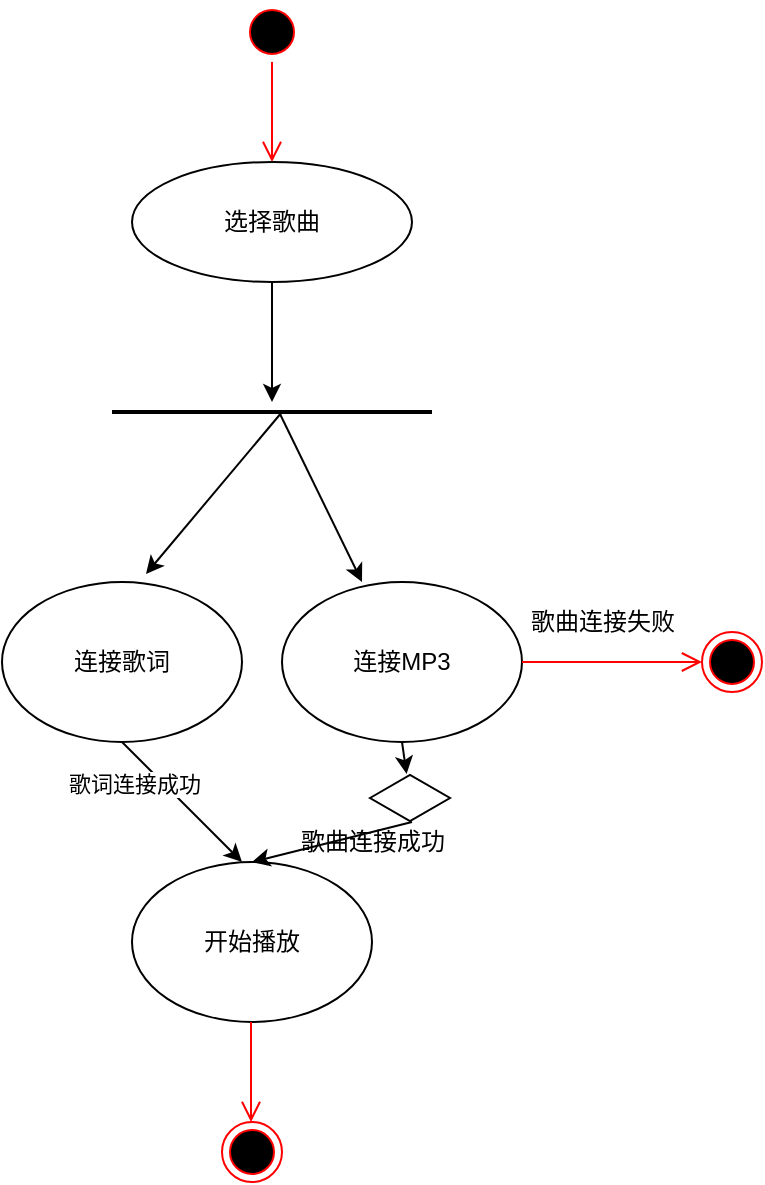 <mxfile version="13.7.9" type="device"><diagram id="H5e_yUrh65kpXrWNjtjq" name="第 1 页"><mxGraphModel dx="782" dy="497" grid="1" gridSize="10" guides="1" tooltips="1" connect="1" arrows="1" fold="1" page="1" pageScale="1" pageWidth="827" pageHeight="1169" math="0" shadow="0"><root><mxCell id="0"/><mxCell id="1" parent="0"/><mxCell id="rJSxol2zHpGSDclOwGdT-1" value="" style="ellipse;html=1;shape=startState;fillColor=#000000;strokeColor=#ff0000;" vertex="1" parent="1"><mxGeometry x="310" y="80" width="30" height="30" as="geometry"/></mxCell><mxCell id="rJSxol2zHpGSDclOwGdT-2" value="" style="edgeStyle=orthogonalEdgeStyle;html=1;verticalAlign=bottom;endArrow=open;endSize=8;strokeColor=#ff0000;" edge="1" source="rJSxol2zHpGSDclOwGdT-1" parent="1"><mxGeometry relative="1" as="geometry"><mxPoint x="325" y="160" as="targetPoint"/></mxGeometry></mxCell><mxCell id="rJSxol2zHpGSDclOwGdT-3" value="选择歌曲" style="ellipse;whiteSpace=wrap;html=1;" vertex="1" parent="1"><mxGeometry x="255" y="160" width="140" height="60" as="geometry"/></mxCell><mxCell id="rJSxol2zHpGSDclOwGdT-9" value="" style="line;strokeWidth=2;html=1;" vertex="1" parent="1"><mxGeometry x="245" y="280" width="160" height="10" as="geometry"/></mxCell><mxCell id="rJSxol2zHpGSDclOwGdT-12" value="" style="endArrow=classic;html=1;exitX=0.5;exitY=1;exitDx=0;exitDy=0;" edge="1" parent="1" source="rJSxol2zHpGSDclOwGdT-3" target="rJSxol2zHpGSDclOwGdT-9"><mxGeometry width="50" height="50" relative="1" as="geometry"><mxPoint x="380" y="280" as="sourcePoint"/><mxPoint x="430" y="230" as="targetPoint"/></mxGeometry></mxCell><mxCell id="rJSxol2zHpGSDclOwGdT-14" value="" style="endArrow=classic;html=1;entryX=0.6;entryY=-0.05;entryDx=0;entryDy=0;entryPerimeter=0;" edge="1" parent="1" target="rJSxol2zHpGSDclOwGdT-17"><mxGeometry width="50" height="50" relative="1" as="geometry"><mxPoint x="330" y="285" as="sourcePoint"/><mxPoint x="280" y="360" as="targetPoint"/></mxGeometry></mxCell><mxCell id="rJSxol2zHpGSDclOwGdT-16" value="" style="endArrow=classic;html=1;" edge="1" parent="1"><mxGeometry width="50" height="50" relative="1" as="geometry"><mxPoint x="329" y="286" as="sourcePoint"/><mxPoint x="370" y="370" as="targetPoint"/></mxGeometry></mxCell><mxCell id="rJSxol2zHpGSDclOwGdT-17" value="连接歌词" style="ellipse;whiteSpace=wrap;html=1;" vertex="1" parent="1"><mxGeometry x="190" y="370" width="120" height="80" as="geometry"/></mxCell><mxCell id="rJSxol2zHpGSDclOwGdT-18" value="连接MP3" style="ellipse;whiteSpace=wrap;html=1;" vertex="1" parent="1"><mxGeometry x="330" y="370" width="120" height="80" as="geometry"/></mxCell><mxCell id="rJSxol2zHpGSDclOwGdT-19" value="" style="endArrow=classic;html=1;exitX=0.5;exitY=1;exitDx=0;exitDy=0;" edge="1" parent="1" source="rJSxol2zHpGSDclOwGdT-17"><mxGeometry width="50" height="50" relative="1" as="geometry"><mxPoint x="380" y="580" as="sourcePoint"/><mxPoint x="310" y="510" as="targetPoint"/></mxGeometry></mxCell><mxCell id="rJSxol2zHpGSDclOwGdT-23" value="歌词连接成功" style="edgeLabel;html=1;align=center;verticalAlign=middle;resizable=0;points=[];" vertex="1" connectable="0" parent="rJSxol2zHpGSDclOwGdT-19"><mxGeometry x="-0.661" y="-4" relative="1" as="geometry"><mxPoint x="-2.07" y="7.27" as="offset"/></mxGeometry></mxCell><mxCell id="rJSxol2zHpGSDclOwGdT-20" value="" style="endArrow=classic;html=1;exitX=0.5;exitY=1;exitDx=0;exitDy=0;" edge="1" parent="1" source="rJSxol2zHpGSDclOwGdT-18" target="rJSxol2zHpGSDclOwGdT-26"><mxGeometry width="50" height="50" relative="1" as="geometry"><mxPoint x="380" y="460" as="sourcePoint"/><mxPoint x="310" y="510" as="targetPoint"/></mxGeometry></mxCell><mxCell id="rJSxol2zHpGSDclOwGdT-21" value="开始播放" style="ellipse;whiteSpace=wrap;html=1;" vertex="1" parent="1"><mxGeometry x="255" y="510" width="120" height="80" as="geometry"/></mxCell><mxCell id="rJSxol2zHpGSDclOwGdT-22" value="歌曲连接成功" style="text;html=1;align=center;verticalAlign=middle;resizable=0;points=[];autosize=1;" vertex="1" parent="1"><mxGeometry x="330" y="490" width="90" height="20" as="geometry"/></mxCell><mxCell id="rJSxol2zHpGSDclOwGdT-24" value="" style="ellipse;html=1;shape=endState;fillColor=#000000;strokeColor=#ff0000;" vertex="1" parent="1"><mxGeometry x="300" y="640" width="30" height="30" as="geometry"/></mxCell><mxCell id="rJSxol2zHpGSDclOwGdT-25" value="" style="edgeStyle=orthogonalEdgeStyle;html=1;verticalAlign=bottom;endArrow=open;endSize=8;strokeColor=#ff0000;" edge="1" parent="1"><mxGeometry relative="1" as="geometry"><mxPoint x="314.5" y="640" as="targetPoint"/><mxPoint x="314.5" y="590" as="sourcePoint"/></mxGeometry></mxCell><mxCell id="rJSxol2zHpGSDclOwGdT-26" value="" style="html=1;whiteSpace=wrap;aspect=fixed;shape=isoRectangle;" vertex="1" parent="1"><mxGeometry x="374" y="466" width="40" height="24" as="geometry"/></mxCell><mxCell id="rJSxol2zHpGSDclOwGdT-27" value="" style="endArrow=classic;html=1;entryX=0.5;entryY=0;entryDx=0;entryDy=0;" edge="1" parent="1" target="rJSxol2zHpGSDclOwGdT-21"><mxGeometry width="50" height="50" relative="1" as="geometry"><mxPoint x="395" y="490" as="sourcePoint"/><mxPoint x="385" y="530" as="targetPoint"/></mxGeometry></mxCell><mxCell id="rJSxol2zHpGSDclOwGdT-30" value="" style="edgeStyle=orthogonalEdgeStyle;html=1;verticalAlign=bottom;endArrow=open;endSize=8;strokeColor=#ff0000;exitX=1;exitY=0.5;exitDx=0;exitDy=0;" edge="1" parent="1" source="rJSxol2zHpGSDclOwGdT-18"><mxGeometry relative="1" as="geometry"><mxPoint x="540" y="410" as="targetPoint"/><mxPoint x="460" y="416" as="sourcePoint"/></mxGeometry></mxCell><mxCell id="rJSxol2zHpGSDclOwGdT-31" value="" style="ellipse;html=1;shape=endState;fillColor=#000000;strokeColor=#ff0000;" vertex="1" parent="1"><mxGeometry x="540" y="395" width="30" height="30" as="geometry"/></mxCell><mxCell id="rJSxol2zHpGSDclOwGdT-32" value="歌曲连接失败" style="text;html=1;align=center;verticalAlign=middle;resizable=0;points=[];autosize=1;" vertex="1" parent="1"><mxGeometry x="445" y="380" width="90" height="20" as="geometry"/></mxCell></root></mxGraphModel></diagram></mxfile>